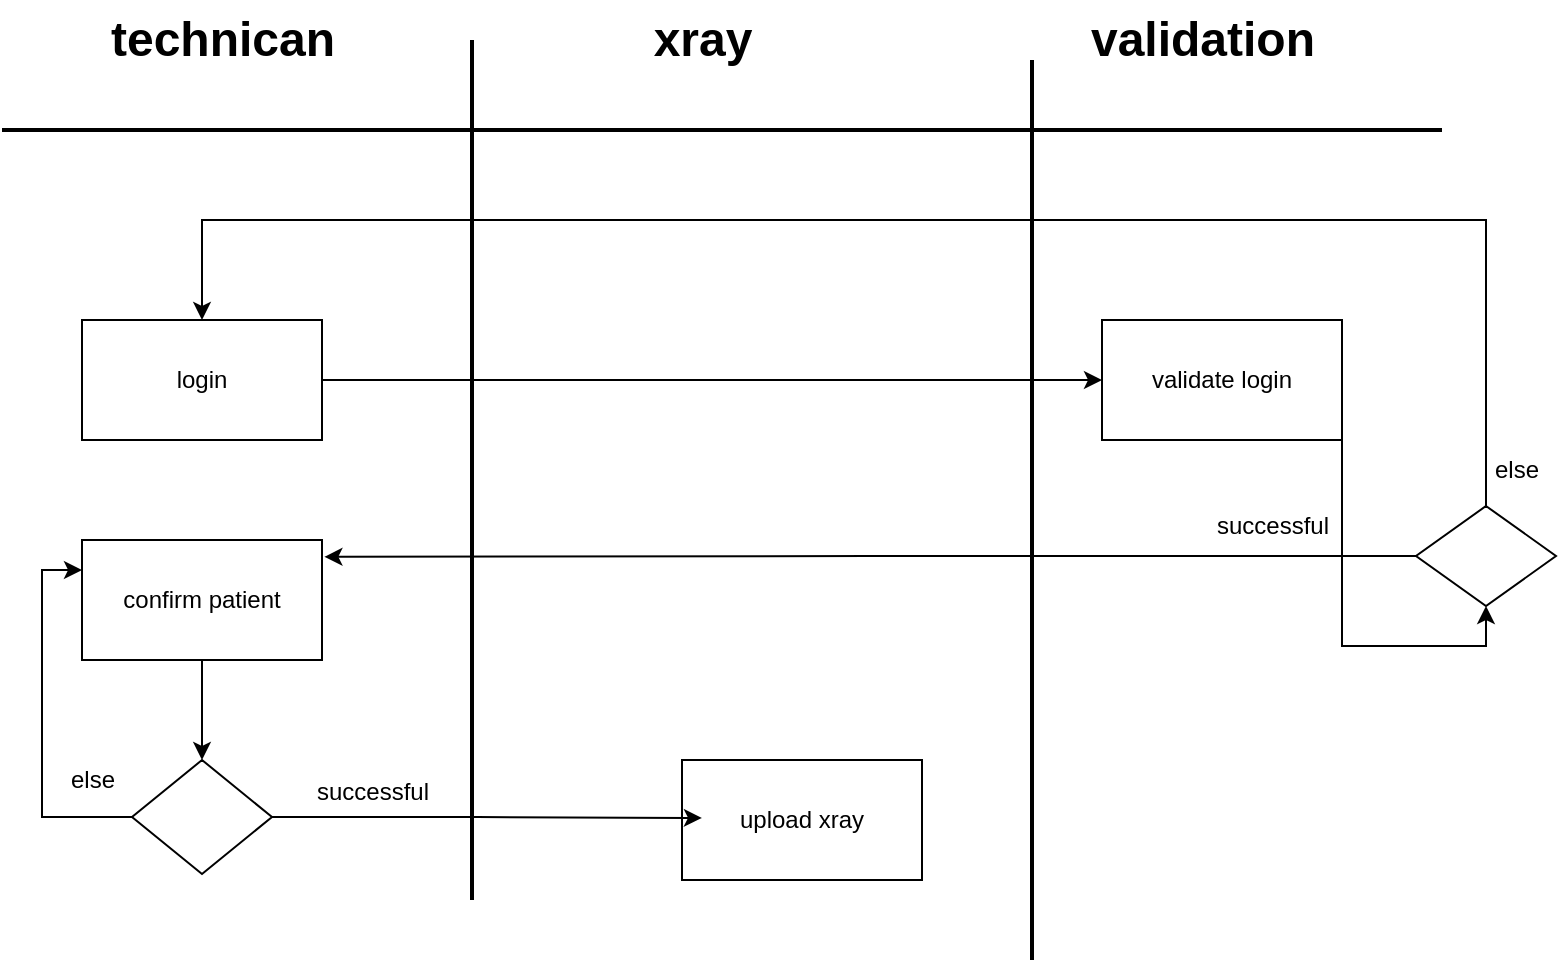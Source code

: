 <mxfile type="device" version="12.5.5"><diagram id="prtHgNgQTEPvFCAcTncT" name="Page-1"><mxGraphModel shadow="0" math="0" pageHeight="1169" pageWidth="827" pageScale="1" page="1" fold="1" arrows="1" connect="1" tooltips="1" guides="1" gridSize="10" grid="1" dy="616" dx="1038"><root><mxCell id="0"/><mxCell id="1" parent="0"/><mxCell id="hnjd7vdmHxZH684YLfgu-1" value="" parent="1" vertex="1" style="rounded=0;whiteSpace=wrap;html=1;"><mxGeometry as="geometry" height="60" width="120" y="180" x="90"/></mxCell><mxCell id="hnjd7vdmHxZH684YLfgu-2" value="" parent="1" vertex="1" style="rounded=0;whiteSpace=wrap;html=1;"><mxGeometry as="geometry" height="60" width="120" y="290" x="90"/></mxCell><mxCell id="hnjd7vdmHxZH684YLfgu-41" parent="1" style="edgeStyle=orthogonalEdgeStyle;rounded=0;orthogonalLoop=1;jettySize=auto;html=1;exitX=1;exitY=1;exitDx=0;exitDy=0;entryX=0.5;entryY=1;entryDx=0;entryDy=0;" edge="1" target="hnjd7vdmHxZH684YLfgu-17" source="hnjd7vdmHxZH684YLfgu-4"><mxGeometry as="geometry" relative="1"/></mxCell><mxCell id="hnjd7vdmHxZH684YLfgu-4" value="validate login" parent="1" vertex="1" style="rounded=0;whiteSpace=wrap;html=1;"><mxGeometry as="geometry" height="60" width="120" y="180" x="600"/></mxCell><mxCell id="hnjd7vdmHxZH684YLfgu-7" value="technican" parent="1" vertex="1" style="text;strokeColor=none;fillColor=none;html=1;fontSize=24;fontStyle=1;verticalAlign=middle;align=center;"><mxGeometry as="geometry" height="40" width="100" y="20" x="110"/></mxCell><mxCell id="hnjd7vdmHxZH684YLfgu-8" value="xray" parent="1" vertex="1" style="text;strokeColor=none;fillColor=none;html=1;fontSize=24;fontStyle=1;verticalAlign=middle;align=center;"><mxGeometry as="geometry" height="40" width="100" y="20" x="350"/></mxCell><mxCell id="hnjd7vdmHxZH684YLfgu-9" value="validation" parent="1" vertex="1" style="text;strokeColor=none;fillColor=none;html=1;fontSize=24;fontStyle=1;verticalAlign=middle;align=center;"><mxGeometry as="geometry" height="40" width="100" y="20" x="600"/></mxCell><mxCell id="hnjd7vdmHxZH684YLfgu-10" value="" parent="1" vertex="1" style="line;strokeWidth=2;direction=south;html=1;"><mxGeometry as="geometry" height="430" width="10" y="40" x="280"/></mxCell><mxCell id="hnjd7vdmHxZH684YLfgu-11" value="" parent="1" vertex="1" style="line;strokeWidth=2;direction=south;html=1;"><mxGeometry as="geometry" height="450" width="10" y="50" x="560"/></mxCell><mxCell id="hnjd7vdmHxZH684YLfgu-14" value="" parent="1" vertex="1" style="line;strokeWidth=2;direction=west;html=1;"><mxGeometry as="geometry" height="10" width="720" y="80" x="50"/></mxCell><mxCell id="hnjd7vdmHxZH684YLfgu-16" value="login" parent="1" vertex="1" style="text;html=1;align=center;verticalAlign=middle;resizable=0;points=[];autosize=1;"><mxGeometry as="geometry" height="20" width="40" y="200" x="130"/></mxCell><mxCell id="hnjd7vdmHxZH684YLfgu-23" parent="1" style="edgeStyle=orthogonalEdgeStyle;rounded=0;orthogonalLoop=1;jettySize=auto;html=1;exitX=0.5;exitY=0;exitDx=0;exitDy=0;entryX=0.5;entryY=0;entryDx=0;entryDy=0;" edge="1" target="hnjd7vdmHxZH684YLfgu-1" source="hnjd7vdmHxZH684YLfgu-17"><mxGeometry as="geometry" relative="1"><Array as="points"><mxPoint y="130" x="792"/><mxPoint y="130" x="150"/></Array></mxGeometry></mxCell><mxCell id="hnjd7vdmHxZH684YLfgu-33" parent="1" style="edgeStyle=orthogonalEdgeStyle;rounded=0;orthogonalLoop=1;jettySize=auto;html=1;exitX=0;exitY=0.5;exitDx=0;exitDy=0;entryX=1.01;entryY=0.14;entryDx=0;entryDy=0;entryPerimeter=0;" edge="1" target="hnjd7vdmHxZH684YLfgu-31" source="hnjd7vdmHxZH684YLfgu-17"><mxGeometry as="geometry" relative="1"/></mxCell><mxCell id="hnjd7vdmHxZH684YLfgu-17" value="" parent="1" vertex="1" style="rhombus;whiteSpace=wrap;html=1;"><mxGeometry as="geometry" height="50" width="70" y="273" x="757"/></mxCell><mxCell id="hnjd7vdmHxZH684YLfgu-22" value="successful" parent="1" vertex="1" style="text;html=1;align=center;verticalAlign=middle;resizable=0;points=[];autosize=1;"><mxGeometry as="geometry" height="20" width="70" y="273" x="650"/></mxCell><mxCell id="hnjd7vdmHxZH684YLfgu-36" parent="1" style="edgeStyle=orthogonalEdgeStyle;rounded=0;orthogonalLoop=1;jettySize=auto;html=1;exitX=1;exitY=0.5;exitDx=0;exitDy=0;entryX=0;entryY=0.5;entryDx=0;entryDy=0;" edge="1" target="hnjd7vdmHxZH684YLfgu-4" source="hnjd7vdmHxZH684YLfgu-30"><mxGeometry as="geometry" relative="1"/></mxCell><mxCell id="hnjd7vdmHxZH684YLfgu-30" value="login" parent="1" vertex="1" style="rounded=0;whiteSpace=wrap;html=1;"><mxGeometry as="geometry" height="60" width="120" y="180" x="90"/></mxCell><mxCell id="hnjd7vdmHxZH684YLfgu-54" parent="1" style="edgeStyle=orthogonalEdgeStyle;rounded=0;orthogonalLoop=1;jettySize=auto;html=1;exitX=0.5;exitY=1;exitDx=0;exitDy=0;entryX=0.5;entryY=0;entryDx=0;entryDy=0;" edge="1" target="hnjd7vdmHxZH684YLfgu-53" source="hnjd7vdmHxZH684YLfgu-31"><mxGeometry as="geometry" relative="1"/></mxCell><mxCell id="hnjd7vdmHxZH684YLfgu-31" value="confirm patient" parent="1" vertex="1" style="rounded=0;whiteSpace=wrap;html=1;"><mxGeometry as="geometry" height="60" width="120" y="290" x="90"/></mxCell><mxCell id="hnjd7vdmHxZH684YLfgu-35" value="else" parent="1" vertex="1" style="text;html=1;align=center;verticalAlign=middle;resizable=0;points=[];autosize=1;"><mxGeometry as="geometry" height="20" width="40" y="245" x="787"/></mxCell><mxCell id="hnjd7vdmHxZH684YLfgu-43" value="upload xray" parent="1" vertex="1" style="rounded=0;whiteSpace=wrap;html=1;"><mxGeometry as="geometry" height="60" width="120" y="400" x="390"/></mxCell><mxCell id="hnjd7vdmHxZH684YLfgu-55" parent="1" style="edgeStyle=orthogonalEdgeStyle;rounded=0;orthogonalLoop=1;jettySize=auto;html=1;exitX=1;exitY=0.5;exitDx=0;exitDy=0;entryX=0.083;entryY=0.483;entryDx=0;entryDy=0;entryPerimeter=0;" edge="1" target="hnjd7vdmHxZH684YLfgu-43" source="hnjd7vdmHxZH684YLfgu-53"><mxGeometry as="geometry" relative="1"/></mxCell><mxCell id="hnjd7vdmHxZH684YLfgu-57" parent="1" style="edgeStyle=orthogonalEdgeStyle;rounded=0;orthogonalLoop=1;jettySize=auto;html=1;exitX=0;exitY=0.5;exitDx=0;exitDy=0;entryX=0;entryY=0.25;entryDx=0;entryDy=0;" edge="1" target="hnjd7vdmHxZH684YLfgu-31" source="hnjd7vdmHxZH684YLfgu-53"><mxGeometry as="geometry" relative="1"/></mxCell><mxCell id="hnjd7vdmHxZH684YLfgu-53" value="" parent="1" vertex="1" style="rhombus;whiteSpace=wrap;html=1;"><mxGeometry as="geometry" height="57" width="70" y="400" x="115"/></mxCell><mxCell id="hnjd7vdmHxZH684YLfgu-56" value="successful" parent="1" vertex="1" style="text;html=1;align=center;verticalAlign=middle;resizable=0;points=[];autosize=1;"><mxGeometry as="geometry" height="20" width="70" y="406" x="200"/></mxCell><mxCell id="hnjd7vdmHxZH684YLfgu-58" value="else" parent="1" vertex="1" style="text;html=1;align=center;verticalAlign=middle;resizable=0;points=[];autosize=1;"><mxGeometry as="geometry" height="20" width="40" y="400" x="75"/></mxCell></root></mxGraphModel></diagram></mxfile>